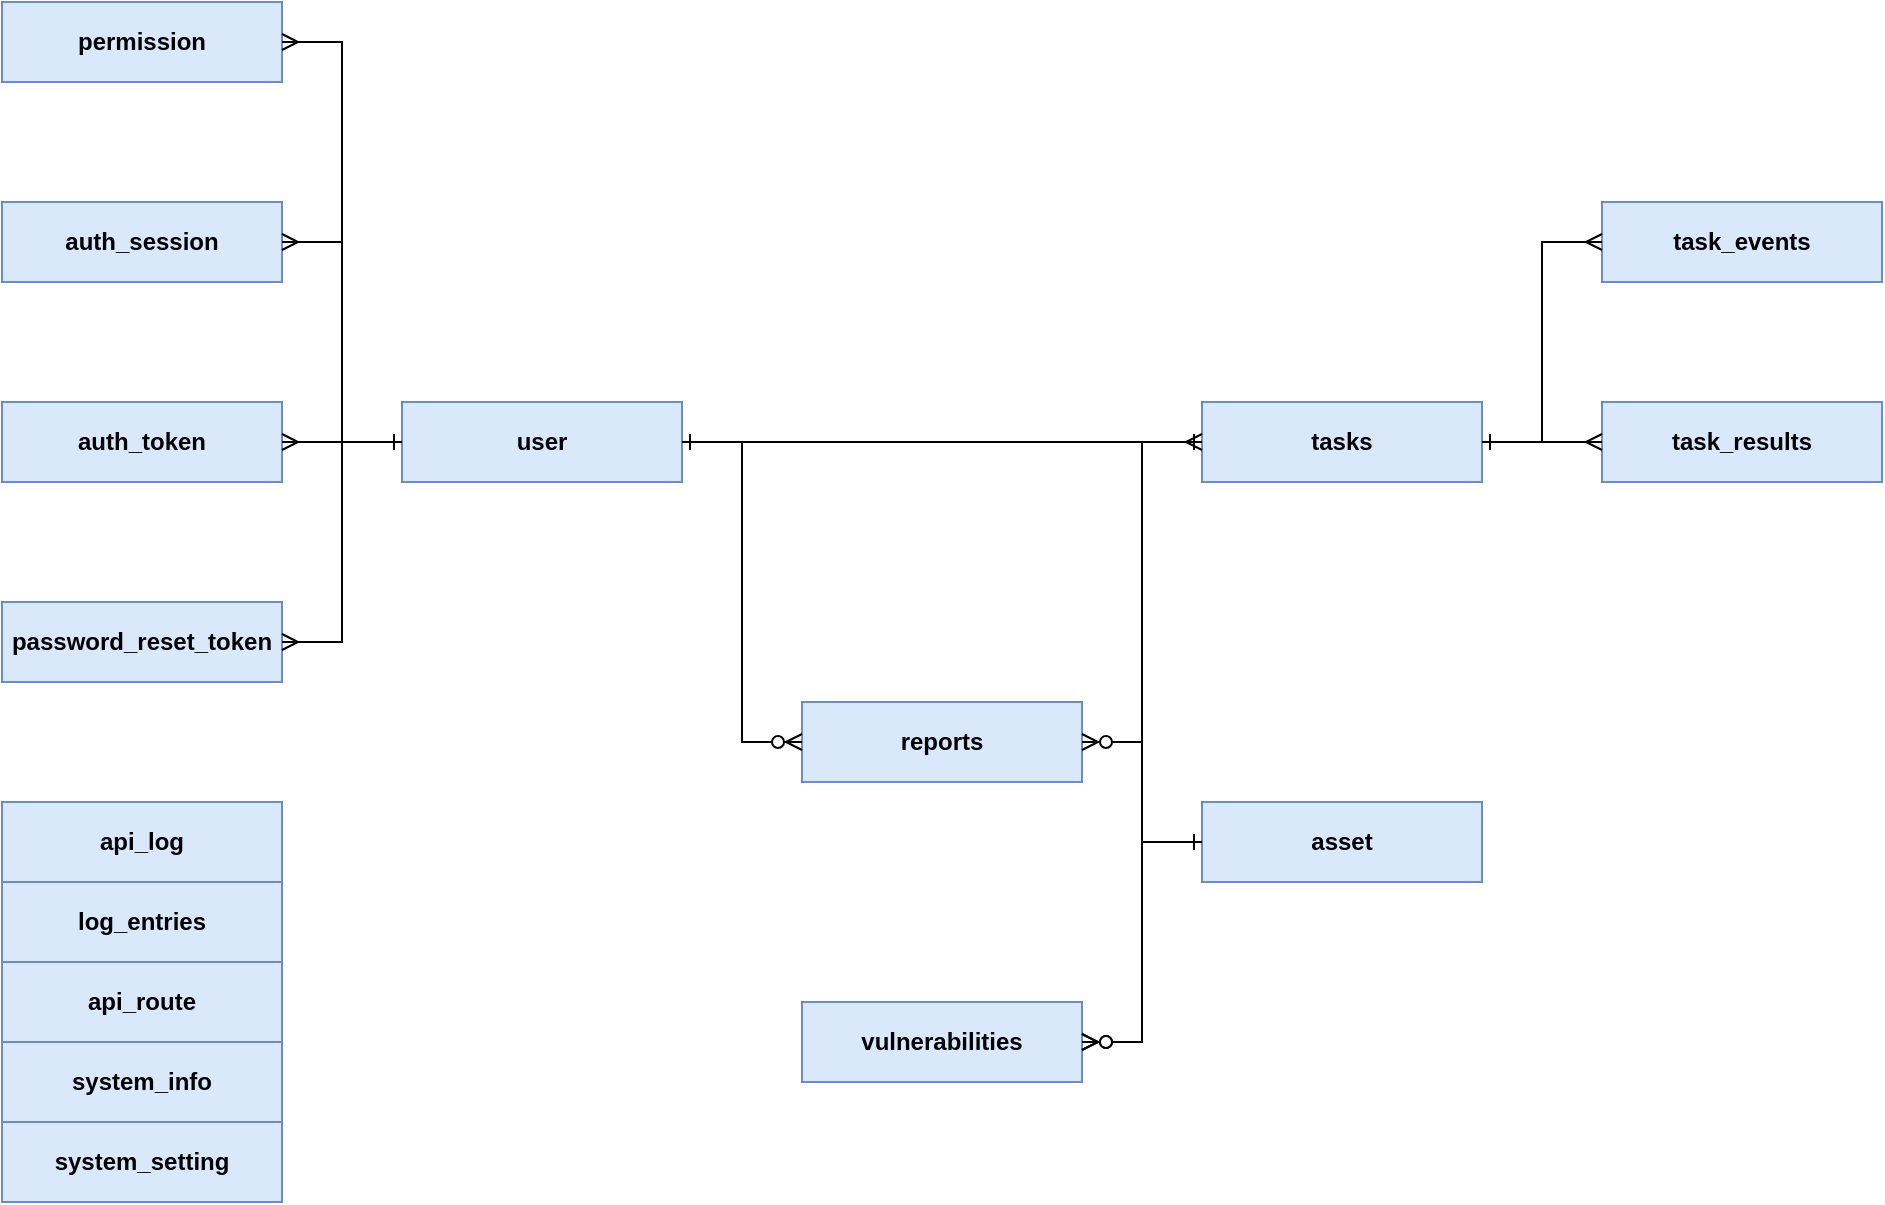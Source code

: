 <mxfile version="27.0.6">
  <diagram name="第 1 页" id="L-UnlQLtfA0MQZYuiVTC">
    <mxGraphModel dx="1389" dy="759" grid="1" gridSize="10" guides="1" tooltips="1" connect="1" arrows="1" fold="1" page="1" pageScale="1" pageWidth="827" pageHeight="1169" math="0" shadow="0">
      <root>
        <mxCell id="0" />
        <mxCell id="1" parent="0" />
        <mxCell id="INGkIQuQriuc8tQzmi60-1" value="user" style="rounded=0;whiteSpace=wrap;html=1;fillColor=#dae8fc;strokeColor=#6c8ebf;fontStyle=1;align=center;verticalAlign=middle;" vertex="1" parent="1">
          <mxGeometry x="390" y="290" width="140" height="40" as="geometry" />
        </mxCell>
        <mxCell id="INGkIQuQriuc8tQzmi60-2" value="tasks" style="rounded=0;whiteSpace=wrap;html=1;fillColor=#dae8fc;strokeColor=#6c8ebf;fontStyle=1;align=center;verticalAlign=middle;" vertex="1" parent="1">
          <mxGeometry x="790" y="290" width="140" height="40" as="geometry" />
        </mxCell>
        <mxCell id="INGkIQuQriuc8tQzmi60-3" value="asset" style="rounded=0;whiteSpace=wrap;html=1;fillColor=#dae8fc;strokeColor=#6c8ebf;fontStyle=1;align=center;verticalAlign=middle;" vertex="1" parent="1">
          <mxGeometry x="790" y="490" width="140" height="40" as="geometry" />
        </mxCell>
        <mxCell id="INGkIQuQriuc8tQzmi60-4" value="reports" style="rounded=0;whiteSpace=wrap;html=1;fillColor=#dae8fc;strokeColor=#6c8ebf;fontStyle=1;align=center;verticalAlign=middle;" vertex="1" parent="1">
          <mxGeometry x="590" y="440" width="140" height="40" as="geometry" />
        </mxCell>
        <mxCell id="INGkIQuQriuc8tQzmi60-5" value="vulnerabilities" style="rounded=0;whiteSpace=wrap;html=1;fillColor=#dae8fc;strokeColor=#6c8ebf;fontStyle=1;align=center;verticalAlign=middle;" vertex="1" parent="1">
          <mxGeometry x="590" y="590" width="140" height="40" as="geometry" />
        </mxCell>
        <mxCell id="INGkIQuQriuc8tQzmi60-6" value="auth_session" style="rounded=0;whiteSpace=wrap;html=1;fillColor=#dae8fc;strokeColor=#6c8ebf;fontStyle=1;align=center;verticalAlign=middle;" vertex="1" parent="1">
          <mxGeometry x="190" y="190" width="140" height="40" as="geometry" />
        </mxCell>
        <mxCell id="INGkIQuQriuc8tQzmi60-7" value="auth_token" style="rounded=0;whiteSpace=wrap;html=1;fillColor=#dae8fc;strokeColor=#6c8ebf;fontStyle=1;align=center;verticalAlign=middle;" vertex="1" parent="1">
          <mxGeometry x="190" y="290" width="140" height="40" as="geometry" />
        </mxCell>
        <mxCell id="INGkIQuQriuc8tQzmi60-8" value="password_reset_token" style="rounded=0;whiteSpace=wrap;html=1;fillColor=#dae8fc;strokeColor=#6c8ebf;fontStyle=1;align=center;verticalAlign=middle;" vertex="1" parent="1">
          <mxGeometry x="190" y="390" width="140" height="40" as="geometry" />
        </mxCell>
        <mxCell id="INGkIQuQriuc8tQzmi60-9" value="task_events" style="rounded=0;whiteSpace=wrap;html=1;fillColor=#dae8fc;strokeColor=#6c8ebf;fontStyle=1;align=center;verticalAlign=middle;" vertex="1" parent="1">
          <mxGeometry x="990" y="190" width="140" height="40" as="geometry" />
        </mxCell>
        <mxCell id="INGkIQuQriuc8tQzmi60-10" value="task_results" style="rounded=0;whiteSpace=wrap;html=1;fillColor=#dae8fc;strokeColor=#6c8ebf;fontStyle=1;align=center;verticalAlign=middle;" vertex="1" parent="1">
          <mxGeometry x="990" y="290" width="140" height="40" as="geometry" />
        </mxCell>
        <mxCell id="INGkIQuQriuc8tQzmi60-11" value="api_log" style="rounded=0;whiteSpace=wrap;html=1;fillColor=#dae8fc;strokeColor=#6c8ebf;fontStyle=1;align=center;verticalAlign=middle;" vertex="1" parent="1">
          <mxGeometry x="190" y="490" width="140" height="40" as="geometry" />
        </mxCell>
        <mxCell id="INGkIQuQriuc8tQzmi60-12" value="api_route" style="rounded=0;whiteSpace=wrap;html=1;fillColor=#dae8fc;strokeColor=#6c8ebf;fontStyle=1;align=center;verticalAlign=middle;" vertex="1" parent="1">
          <mxGeometry x="190" y="570" width="140" height="40" as="geometry" />
        </mxCell>
        <mxCell id="INGkIQuQriuc8tQzmi60-13" value="log_entries" style="rounded=0;whiteSpace=wrap;html=1;fillColor=#dae8fc;strokeColor=#6c8ebf;fontStyle=1;align=center;verticalAlign=middle;" vertex="1" parent="1">
          <mxGeometry x="190" y="530" width="140" height="40" as="geometry" />
        </mxCell>
        <mxCell id="INGkIQuQriuc8tQzmi60-14" value="permission" style="rounded=0;whiteSpace=wrap;html=1;fillColor=#dae8fc;strokeColor=#6c8ebf;fontStyle=1;align=center;verticalAlign=middle;" vertex="1" parent="1">
          <mxGeometry x="190" y="90" width="140" height="40" as="geometry" />
        </mxCell>
        <mxCell id="INGkIQuQriuc8tQzmi60-15" value="system_info" style="rounded=0;whiteSpace=wrap;html=1;fillColor=#dae8fc;strokeColor=#6c8ebf;fontStyle=1;align=center;verticalAlign=middle;" vertex="1" parent="1">
          <mxGeometry x="190" y="610" width="140" height="40" as="geometry" />
        </mxCell>
        <mxCell id="INGkIQuQriuc8tQzmi60-16" value="system_setting" style="rounded=0;whiteSpace=wrap;html=1;fillColor=#dae8fc;strokeColor=#6c8ebf;fontStyle=1;align=center;verticalAlign=middle;" vertex="1" parent="1">
          <mxGeometry x="190" y="650" width="140" height="40" as="geometry" />
        </mxCell>
        <mxCell id="INGkIQuQriuc8tQzmi60-17" style="edgeStyle=entityRelationEdgeStyle;html=1;rounded=0;startArrow=ERmany;endArrow=ERone;" edge="1" parent="1" source="INGkIQuQriuc8tQzmi60-6" target="INGkIQuQriuc8tQzmi60-1">
          <mxGeometry relative="1" as="geometry" />
        </mxCell>
        <mxCell id="INGkIQuQriuc8tQzmi60-18" style="edgeStyle=entityRelationEdgeStyle;html=1;rounded=0;startArrow=ERmany;endArrow=ERone;" edge="1" parent="1" source="INGkIQuQriuc8tQzmi60-7" target="INGkIQuQriuc8tQzmi60-1">
          <mxGeometry relative="1" as="geometry" />
        </mxCell>
        <mxCell id="INGkIQuQriuc8tQzmi60-19" style="edgeStyle=entityRelationEdgeStyle;html=1;rounded=0;startArrow=ERmany;endArrow=ERone;" edge="1" parent="1" source="INGkIQuQriuc8tQzmi60-8" target="INGkIQuQriuc8tQzmi60-1">
          <mxGeometry relative="1" as="geometry" />
        </mxCell>
        <mxCell id="INGkIQuQriuc8tQzmi60-20" style="edgeStyle=entityRelationEdgeStyle;html=1;rounded=0;startArrow=ERmany;endArrow=ERone;" edge="1" parent="1" source="INGkIQuQriuc8tQzmi60-2" target="INGkIQuQriuc8tQzmi60-1">
          <mxGeometry relative="1" as="geometry" />
        </mxCell>
        <mxCell id="INGkIQuQriuc8tQzmi60-21" style="edgeStyle=entityRelationEdgeStyle;html=1;rounded=0;startArrow=ERzeroToMany;endArrow=ERone;" edge="1" parent="1" source="INGkIQuQriuc8tQzmi60-4" target="INGkIQuQriuc8tQzmi60-1">
          <mxGeometry relative="1" as="geometry" />
        </mxCell>
        <mxCell id="INGkIQuQriuc8tQzmi60-22" style="edgeStyle=entityRelationEdgeStyle;html=1;rounded=0;startArrow=ERmany;endArrow=ERone;" edge="1" parent="1" source="INGkIQuQriuc8tQzmi60-9" target="INGkIQuQriuc8tQzmi60-2">
          <mxGeometry relative="1" as="geometry" />
        </mxCell>
        <mxCell id="INGkIQuQriuc8tQzmi60-23" style="edgeStyle=entityRelationEdgeStyle;html=1;rounded=0;startArrow=ERmany;endArrow=ERone;" edge="1" parent="1" source="INGkIQuQriuc8tQzmi60-10" target="INGkIQuQriuc8tQzmi60-2">
          <mxGeometry relative="1" as="geometry" />
        </mxCell>
        <mxCell id="INGkIQuQriuc8tQzmi60-24" style="edgeStyle=entityRelationEdgeStyle;html=1;rounded=0;startArrow=ERzeroToMany;endArrow=ERone;" edge="1" parent="1" source="INGkIQuQriuc8tQzmi60-4" target="INGkIQuQriuc8tQzmi60-2">
          <mxGeometry relative="1" as="geometry" />
        </mxCell>
        <mxCell id="INGkIQuQriuc8tQzmi60-25" style="edgeStyle=entityRelationEdgeStyle;html=1;rounded=0;startArrow=ERzeroToMany;endArrow=ERone;" edge="1" parent="1" source="INGkIQuQriuc8tQzmi60-5" target="INGkIQuQriuc8tQzmi60-2">
          <mxGeometry relative="1" as="geometry" />
        </mxCell>
        <mxCell id="INGkIQuQriuc8tQzmi60-26" style="edgeStyle=entityRelationEdgeStyle;html=1;rounded=0;startArrow=ERzeroToMany;endArrow=ERone;" edge="1" parent="1" source="INGkIQuQriuc8tQzmi60-5" target="INGkIQuQriuc8tQzmi60-3">
          <mxGeometry relative="1" as="geometry" />
        </mxCell>
        <mxCell id="INGkIQuQriuc8tQzmi60-27" style="edgeStyle=entityRelationEdgeStyle;html=1;rounded=0;startArrow=ERmany;endArrow=ERone;exitX=1;exitY=0.5;exitDx=0;exitDy=0;" edge="1" parent="1" source="INGkIQuQriuc8tQzmi60-14">
          <mxGeometry relative="1" as="geometry">
            <mxPoint x="350" y="140" as="sourcePoint" />
            <mxPoint x="390" y="310" as="targetPoint" />
            <Array as="points">
              <mxPoint x="360" y="210" />
              <mxPoint x="360" y="200" />
              <mxPoint x="360" y="210" />
            </Array>
          </mxGeometry>
        </mxCell>
      </root>
    </mxGraphModel>
  </diagram>
</mxfile>

